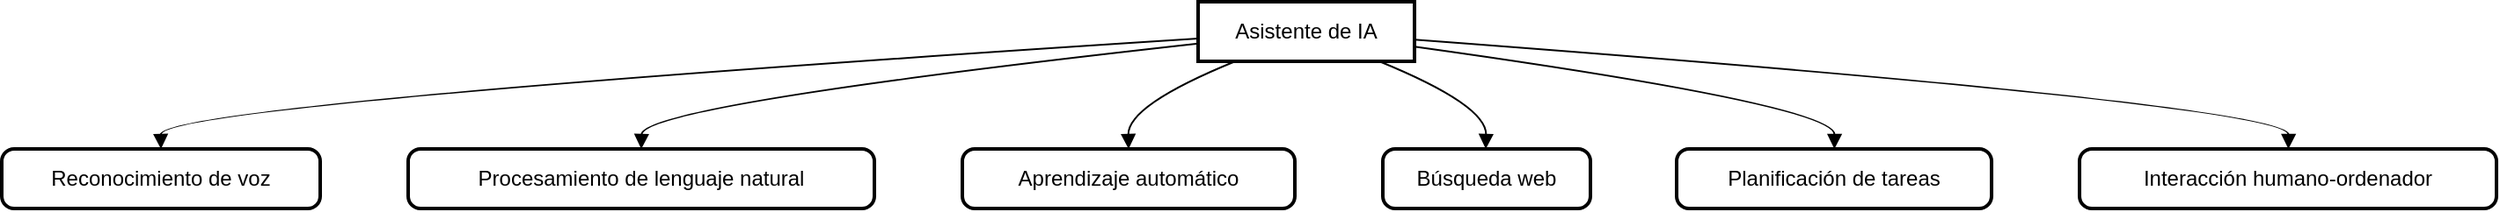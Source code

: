 <mxfile version="24.5.2" type="github">
  <diagram name="Página-1" id="KdyLvb5Ae-3irWuTfyUH">
    <mxGraphModel>
      <root>
        <mxCell id="0" />
        <mxCell id="1" parent="0" />
        <mxCell id="2" value="Asistente de IA" style="whiteSpace=wrap;strokeWidth=2;" vertex="1" parent="1">
          <mxGeometry x="680" width="123" height="34" as="geometry" />
        </mxCell>
        <mxCell id="3" value="Reconocimiento de voz" style="rounded=1;absoluteArcSize=1;arcSize=14;whiteSpace=wrap;strokeWidth=2;" vertex="1" parent="1">
          <mxGeometry y="84" width="181" height="34" as="geometry" />
        </mxCell>
        <mxCell id="4" value="Procesamiento de lenguaje natural" style="rounded=1;absoluteArcSize=1;arcSize=14;whiteSpace=wrap;strokeWidth=2;" vertex="1" parent="1">
          <mxGeometry x="231" y="84" width="265" height="34" as="geometry" />
        </mxCell>
        <mxCell id="5" value="Aprendizaje automático" style="rounded=1;absoluteArcSize=1;arcSize=14;whiteSpace=wrap;strokeWidth=2;" vertex="1" parent="1">
          <mxGeometry x="546" y="84" width="189" height="34" as="geometry" />
        </mxCell>
        <mxCell id="6" value="Búsqueda web" style="rounded=1;absoluteArcSize=1;arcSize=14;whiteSpace=wrap;strokeWidth=2;" vertex="1" parent="1">
          <mxGeometry x="785" y="84" width="118" height="34" as="geometry" />
        </mxCell>
        <mxCell id="7" value="Planificación de tareas" style="rounded=1;absoluteArcSize=1;arcSize=14;whiteSpace=wrap;strokeWidth=2;" vertex="1" parent="1">
          <mxGeometry x="952" y="84" width="179" height="34" as="geometry" />
        </mxCell>
        <mxCell id="8" value="Interacción humano-ordenador" style="rounded=1;absoluteArcSize=1;arcSize=14;whiteSpace=wrap;strokeWidth=2;" vertex="1" parent="1">
          <mxGeometry x="1181" y="84" width="237" height="34" as="geometry" />
        </mxCell>
        <mxCell id="9" value="" style="curved=1;startArrow=none;endArrow=block;exitX=0.002;exitY=0.619;entryX=0.5;entryY=0.003;" edge="1" parent="1" source="2" target="3">
          <mxGeometry relative="1" as="geometry">
            <Array as="points">
              <mxPoint x="90" y="59" />
            </Array>
          </mxGeometry>
        </mxCell>
        <mxCell id="10" value="" style="curved=1;startArrow=none;endArrow=block;exitX=0.002;exitY=0.703;entryX=0.5;entryY=0.003;" edge="1" parent="1" source="2" target="4">
          <mxGeometry relative="1" as="geometry">
            <Array as="points">
              <mxPoint x="364" y="59" />
            </Array>
          </mxGeometry>
        </mxCell>
        <mxCell id="11" value="" style="curved=1;startArrow=none;endArrow=block;exitX=0.17;exitY=1.003;entryX=0.5;entryY=0.003;" edge="1" parent="1" source="2" target="5">
          <mxGeometry relative="1" as="geometry">
            <Array as="points">
              <mxPoint x="640" y="59" />
            </Array>
          </mxGeometry>
        </mxCell>
        <mxCell id="12" value="" style="curved=1;startArrow=none;endArrow=block;exitX=0.839;exitY=1.003;entryX=0.496;entryY=0.003;" edge="1" parent="1" source="2" target="6">
          <mxGeometry relative="1" as="geometry">
            <Array as="points">
              <mxPoint x="844" y="59" />
            </Array>
          </mxGeometry>
        </mxCell>
        <mxCell id="13" value="" style="curved=1;startArrow=none;endArrow=block;exitX=1.006;exitY=0.756;entryX=0.501;entryY=0.003;" edge="1" parent="1" source="2" target="7">
          <mxGeometry relative="1" as="geometry">
            <Array as="points">
              <mxPoint x="1042" y="59" />
            </Array>
          </mxGeometry>
        </mxCell>
        <mxCell id="14" value="" style="curved=1;startArrow=none;endArrow=block;exitX=1.006;exitY=0.638;entryX=0.501;entryY=0.003;" edge="1" parent="1" source="2" target="8">
          <mxGeometry relative="1" as="geometry">
            <Array as="points">
              <mxPoint x="1300" y="59" />
            </Array>
          </mxGeometry>
        </mxCell>
      </root>
    </mxGraphModel>
  </diagram>
</mxfile>
